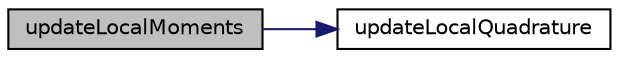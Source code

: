 digraph "updateLocalMoments"
{
  bgcolor="transparent";
  edge [fontname="Helvetica",fontsize="10",labelfontname="Helvetica",labelfontsize="10"];
  node [fontname="Helvetica",fontsize="10",shape=record];
  rankdir="LR";
  Node1 [label="updateLocalMoments",height=0.2,width=0.4,color="black", fillcolor="grey75", style="filled", fontcolor="black"];
  Node1 -> Node2 [color="midnightblue",fontsize="10",style="solid",fontname="Helvetica"];
  Node2 [label="updateLocalQuadrature",height=0.2,width=0.4,color="black",URL="$a00180.html#a177dde920f33639945218c2c55bc83f8",tooltip="Recalculate the quadrature nodes from the moments in the. "];
}
